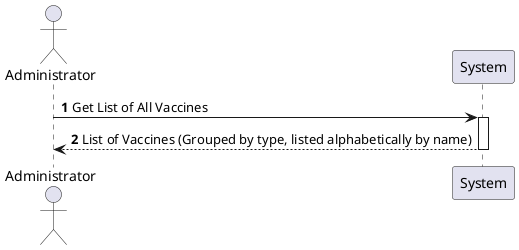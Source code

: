 @startuml
autonumber
actor Administrator as Admin

Admin -> System: Get List of All Vaccines
activate System

' System processes the request and generates the list
System --> Admin: List of Vaccines (Grouped by type, listed alphabetically by name)

deactivate System
@enduml
